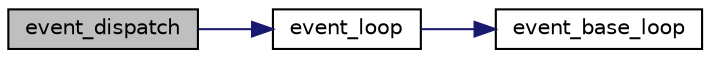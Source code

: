 digraph "event_dispatch"
{
 // LATEX_PDF_SIZE
  edge [fontname="Helvetica",fontsize="10",labelfontname="Helvetica",labelfontsize="10"];
  node [fontname="Helvetica",fontsize="10",shape=record];
  rankdir="LR";
  Node0 [label="event_dispatch",height=0.2,width=0.4,color="black", fillcolor="grey75", style="filled", fontcolor="black",tooltip=" "];
  Node0 -> Node1 [color="midnightblue",fontsize="10",style="solid",fontname="Helvetica"];
  Node1 [label="event_loop",height=0.2,width=0.4,color="black", fillcolor="white", style="filled",URL="$event__compat_8h.html#a3d6542d4518f6873ef9d308e3ee525e1",tooltip=" "];
  Node1 -> Node2 [color="midnightblue",fontsize="10",style="solid",fontname="Helvetica"];
  Node2 [label="event_base_loop",height=0.2,width=0.4,color="black", fillcolor="white", style="filled",URL="$event2_2event_8h.html#a76e311cff042dab77125e309315a0617",tooltip=" "];
}
